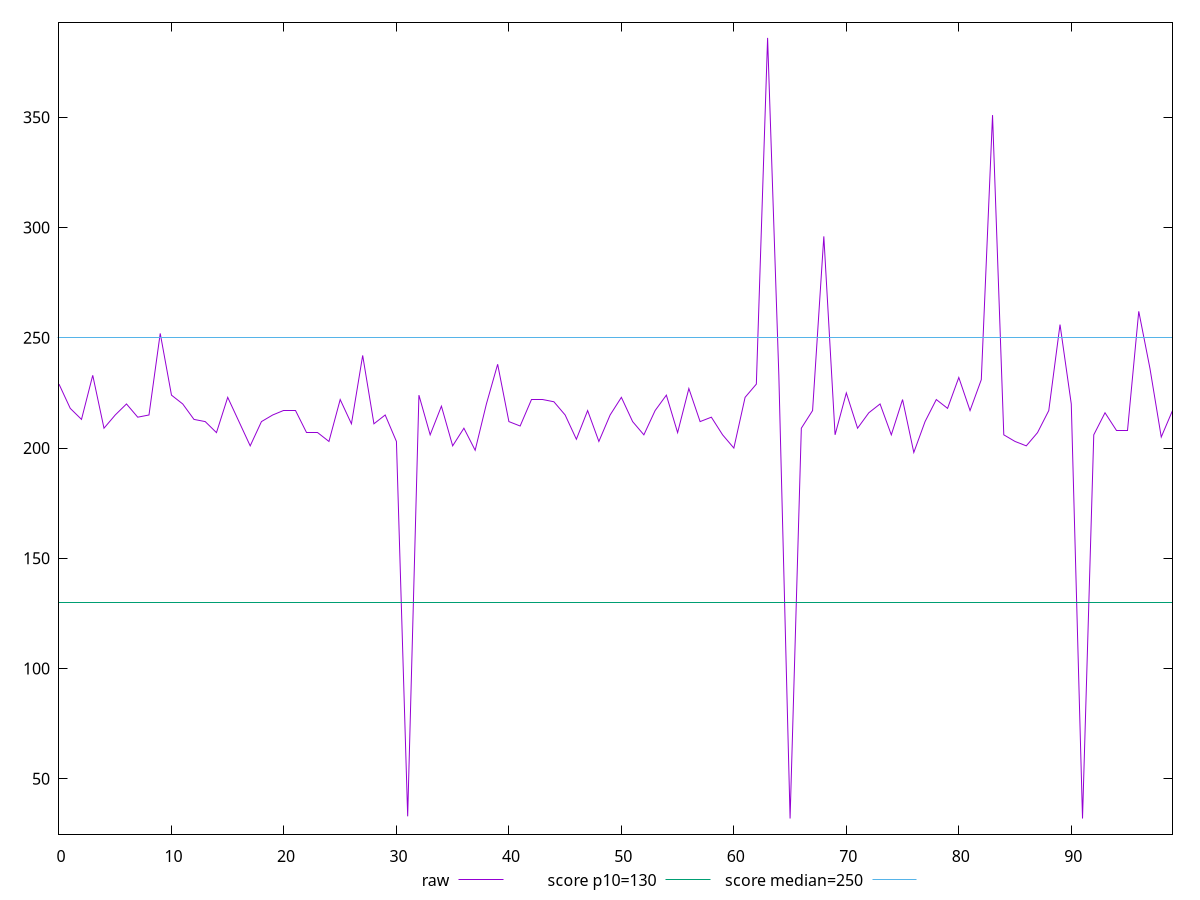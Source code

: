 reset

$raw <<EOF
0 228.99999999999977
1 217.99999999999977
2 213
3 233
4 209
5 215
6 220
7 214.00000000000023
8 215
9 252
10 224.00000000000023
11 220
12 213
13 212
14 206.99999999999977
15 222.99999999999977
16 212
17 201
18 212
19 215
20 216.99999999999977
21 217
22 206.99999999999955
23 207
24 203
25 222
26 211.00000000000023
27 242
28 211.00000000000045
29 214.99999999999977
30 203
31 33
32 224
33 206
34 219
35 201
36 209
37 199
38 220
39 238
40 212
41 210
42 222
43 222.00000000000023
44 221
45 215
46 204.00000000000023
47 217
48 203.00000000000045
49 215
50 223.00000000000023
51 212
52 206
53 217
54 224
55 207
56 227.00000000000045
57 212
58 214
59 205.99999999999977
60 200
61 223.00000000000023
62 229
63 386
64 232.99999999999977
65 32
66 209
67 217.00000000000023
68 295.9999999999998
69 206
70 225
71 209
72 215.99999999999977
73 219.99999999999955
74 206
75 222
76 198
77 212
78 222
79 218
80 232.00000000000023
81 217
82 231.00000000000023
83 350.9999999999998
84 206
85 203.00000000000023
86 201.00000000000023
87 206.99999999999977
88 217
89 256
90 220
91 32
92 206.00000000000023
93 216
94 208.00000000000023
95 208.00000000000023
96 261.9999999999998
97 236.00000000000023
98 205
99 217.00000000000023
EOF

set key outside below
set xrange [0:99]
set yrange [24.92:393.08]
set trange [24.92:393.08]
set terminal svg size 640, 500 enhanced background rgb 'white'
set output "report_00025_2021-02-22T21:38:55.199Z/max-potential-fid/samples/pages+cached+noadtech/raw/values.svg"

plot $raw title "raw" with line, \
     130 title "score p10=130", \
     250 title "score median=250"

reset
